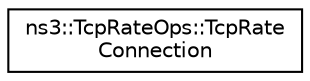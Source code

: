 digraph "Graphical Class Hierarchy"
{
 // LATEX_PDF_SIZE
  edge [fontname="Helvetica",fontsize="10",labelfontname="Helvetica",labelfontsize="10"];
  node [fontname="Helvetica",fontsize="10",shape=record];
  rankdir="LR";
  Node0 [label="ns3::TcpRateOps::TcpRate\lConnection",height=0.2,width=0.4,color="black", fillcolor="white", style="filled",URL="$structns3_1_1_tcp_rate_ops_1_1_tcp_rate_connection.html",tooltip="Information about the connection rate."];
}
